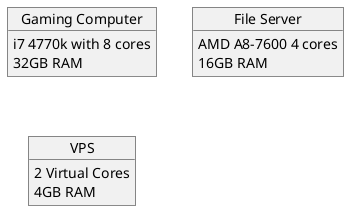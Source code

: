 @startuml

object "Gaming Computer" as gc {
	i7 4770k with 8 cores
	32GB RAM
}

object "File Server" as fs {
    AMD A8-7600 4 cores
    16GB RAM
}

object VPS {
    2 Virtual Cores
    4GB RAM
}

@enduml
